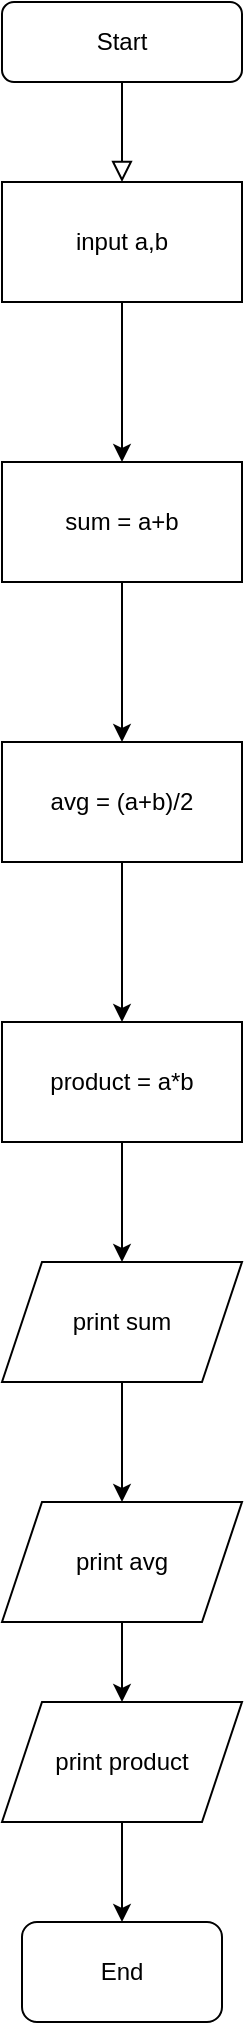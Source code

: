 <mxfile version="22.1.3" type="github">
  <diagram id="C5RBs43oDa-KdzZeNtuy" name="Page-1">
    <mxGraphModel dx="984" dy="554" grid="1" gridSize="10" guides="1" tooltips="1" connect="1" arrows="1" fold="1" page="1" pageScale="1" pageWidth="827" pageHeight="1169" math="0" shadow="0">
      <root>
        <mxCell id="WIyWlLk6GJQsqaUBKTNV-0" />
        <mxCell id="WIyWlLk6GJQsqaUBKTNV-1" parent="WIyWlLk6GJQsqaUBKTNV-0" />
        <mxCell id="WIyWlLk6GJQsqaUBKTNV-2" value="" style="rounded=0;html=1;jettySize=auto;orthogonalLoop=1;fontSize=11;endArrow=block;endFill=0;endSize=8;strokeWidth=1;shadow=0;labelBackgroundColor=none;edgeStyle=orthogonalEdgeStyle;" parent="WIyWlLk6GJQsqaUBKTNV-1" source="WIyWlLk6GJQsqaUBKTNV-3" edge="1">
          <mxGeometry relative="1" as="geometry">
            <mxPoint x="220" y="170" as="targetPoint" />
          </mxGeometry>
        </mxCell>
        <mxCell id="WIyWlLk6GJQsqaUBKTNV-3" value="Start" style="rounded=1;whiteSpace=wrap;html=1;fontSize=12;glass=0;strokeWidth=1;shadow=0;" parent="WIyWlLk6GJQsqaUBKTNV-1" vertex="1">
          <mxGeometry x="160" y="80" width="120" height="40" as="geometry" />
        </mxCell>
        <mxCell id="lIkqTm4wYKuDCw4-Z7o2-15" value="" style="edgeStyle=orthogonalEdgeStyle;rounded=0;orthogonalLoop=1;jettySize=auto;html=1;" edge="1" parent="WIyWlLk6GJQsqaUBKTNV-1" source="lIkqTm4wYKuDCw4-Z7o2-2" target="lIkqTm4wYKuDCw4-Z7o2-14">
          <mxGeometry relative="1" as="geometry" />
        </mxCell>
        <mxCell id="lIkqTm4wYKuDCw4-Z7o2-2" value="input a,b" style="rounded=0;whiteSpace=wrap;html=1;" vertex="1" parent="WIyWlLk6GJQsqaUBKTNV-1">
          <mxGeometry x="160" y="170" width="120" height="60" as="geometry" />
        </mxCell>
        <mxCell id="lIkqTm4wYKuDCw4-Z7o2-17" value="" style="edgeStyle=orthogonalEdgeStyle;rounded=0;orthogonalLoop=1;jettySize=auto;html=1;" edge="1" parent="WIyWlLk6GJQsqaUBKTNV-1" source="lIkqTm4wYKuDCw4-Z7o2-14" target="lIkqTm4wYKuDCw4-Z7o2-16">
          <mxGeometry relative="1" as="geometry" />
        </mxCell>
        <mxCell id="lIkqTm4wYKuDCw4-Z7o2-14" value="sum = a+b" style="rounded=0;whiteSpace=wrap;html=1;" vertex="1" parent="WIyWlLk6GJQsqaUBKTNV-1">
          <mxGeometry x="160" y="310" width="120" height="60" as="geometry" />
        </mxCell>
        <mxCell id="lIkqTm4wYKuDCw4-Z7o2-19" value="" style="edgeStyle=orthogonalEdgeStyle;rounded=0;orthogonalLoop=1;jettySize=auto;html=1;" edge="1" parent="WIyWlLk6GJQsqaUBKTNV-1" source="lIkqTm4wYKuDCw4-Z7o2-16" target="lIkqTm4wYKuDCw4-Z7o2-18">
          <mxGeometry relative="1" as="geometry" />
        </mxCell>
        <mxCell id="lIkqTm4wYKuDCw4-Z7o2-16" value="avg = (a+b)/2" style="rounded=0;whiteSpace=wrap;html=1;" vertex="1" parent="WIyWlLk6GJQsqaUBKTNV-1">
          <mxGeometry x="160" y="450" width="120" height="60" as="geometry" />
        </mxCell>
        <mxCell id="lIkqTm4wYKuDCw4-Z7o2-23" value="" style="edgeStyle=orthogonalEdgeStyle;rounded=0;orthogonalLoop=1;jettySize=auto;html=1;" edge="1" parent="WIyWlLk6GJQsqaUBKTNV-1" source="lIkqTm4wYKuDCw4-Z7o2-18" target="lIkqTm4wYKuDCw4-Z7o2-22">
          <mxGeometry relative="1" as="geometry" />
        </mxCell>
        <mxCell id="lIkqTm4wYKuDCw4-Z7o2-18" value="product = a*b" style="rounded=0;whiteSpace=wrap;html=1;" vertex="1" parent="WIyWlLk6GJQsqaUBKTNV-1">
          <mxGeometry x="160" y="590" width="120" height="60" as="geometry" />
        </mxCell>
        <mxCell id="lIkqTm4wYKuDCw4-Z7o2-25" value="" style="edgeStyle=orthogonalEdgeStyle;rounded=0;orthogonalLoop=1;jettySize=auto;html=1;" edge="1" parent="WIyWlLk6GJQsqaUBKTNV-1" source="lIkqTm4wYKuDCw4-Z7o2-22" target="lIkqTm4wYKuDCw4-Z7o2-24">
          <mxGeometry relative="1" as="geometry" />
        </mxCell>
        <mxCell id="lIkqTm4wYKuDCw4-Z7o2-22" value="print sum" style="shape=parallelogram;perimeter=parallelogramPerimeter;whiteSpace=wrap;html=1;fixedSize=1;rounded=0;" vertex="1" parent="WIyWlLk6GJQsqaUBKTNV-1">
          <mxGeometry x="160" y="710" width="120" height="60" as="geometry" />
        </mxCell>
        <mxCell id="lIkqTm4wYKuDCw4-Z7o2-27" value="" style="edgeStyle=orthogonalEdgeStyle;rounded=0;orthogonalLoop=1;jettySize=auto;html=1;" edge="1" parent="WIyWlLk6GJQsqaUBKTNV-1" source="lIkqTm4wYKuDCw4-Z7o2-24" target="lIkqTm4wYKuDCw4-Z7o2-26">
          <mxGeometry relative="1" as="geometry" />
        </mxCell>
        <mxCell id="lIkqTm4wYKuDCw4-Z7o2-24" value="print avg" style="shape=parallelogram;perimeter=parallelogramPerimeter;whiteSpace=wrap;html=1;fixedSize=1;rounded=0;" vertex="1" parent="WIyWlLk6GJQsqaUBKTNV-1">
          <mxGeometry x="160" y="830" width="120" height="60" as="geometry" />
        </mxCell>
        <mxCell id="lIkqTm4wYKuDCw4-Z7o2-29" value="" style="edgeStyle=orthogonalEdgeStyle;rounded=0;orthogonalLoop=1;jettySize=auto;html=1;" edge="1" parent="WIyWlLk6GJQsqaUBKTNV-1" source="lIkqTm4wYKuDCw4-Z7o2-26" target="lIkqTm4wYKuDCw4-Z7o2-28">
          <mxGeometry relative="1" as="geometry" />
        </mxCell>
        <mxCell id="lIkqTm4wYKuDCw4-Z7o2-26" value="print product" style="shape=parallelogram;perimeter=parallelogramPerimeter;whiteSpace=wrap;html=1;fixedSize=1;rounded=0;" vertex="1" parent="WIyWlLk6GJQsqaUBKTNV-1">
          <mxGeometry x="160" y="930" width="120" height="60" as="geometry" />
        </mxCell>
        <mxCell id="lIkqTm4wYKuDCw4-Z7o2-28" value="End" style="rounded=1;whiteSpace=wrap;html=1;" vertex="1" parent="WIyWlLk6GJQsqaUBKTNV-1">
          <mxGeometry x="170" y="1040" width="100" height="50" as="geometry" />
        </mxCell>
      </root>
    </mxGraphModel>
  </diagram>
</mxfile>
